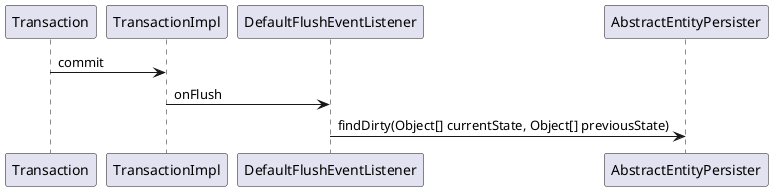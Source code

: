 @startuml
Transaction -> TransactionImpl: commit
TransactionImpl -> DefaultFlushEventListener: onFlush
DefaultFlushEventListener -> AbstractEntityPersister: findDirty(Object[] currentState, Object[] previousState)
@enduml